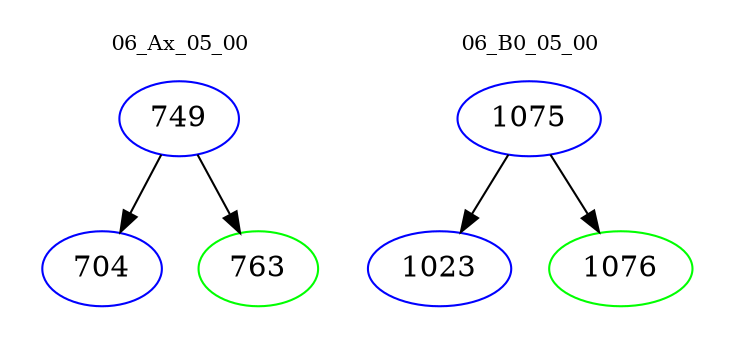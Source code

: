digraph{
subgraph cluster_0 {
color = white
label = "06_Ax_05_00";
fontsize=10;
T0_749 [label="749", color="blue"]
T0_749 -> T0_704 [color="black"]
T0_704 [label="704", color="blue"]
T0_749 -> T0_763 [color="black"]
T0_763 [label="763", color="green"]
}
subgraph cluster_1 {
color = white
label = "06_B0_05_00";
fontsize=10;
T1_1075 [label="1075", color="blue"]
T1_1075 -> T1_1023 [color="black"]
T1_1023 [label="1023", color="blue"]
T1_1075 -> T1_1076 [color="black"]
T1_1076 [label="1076", color="green"]
}
}
